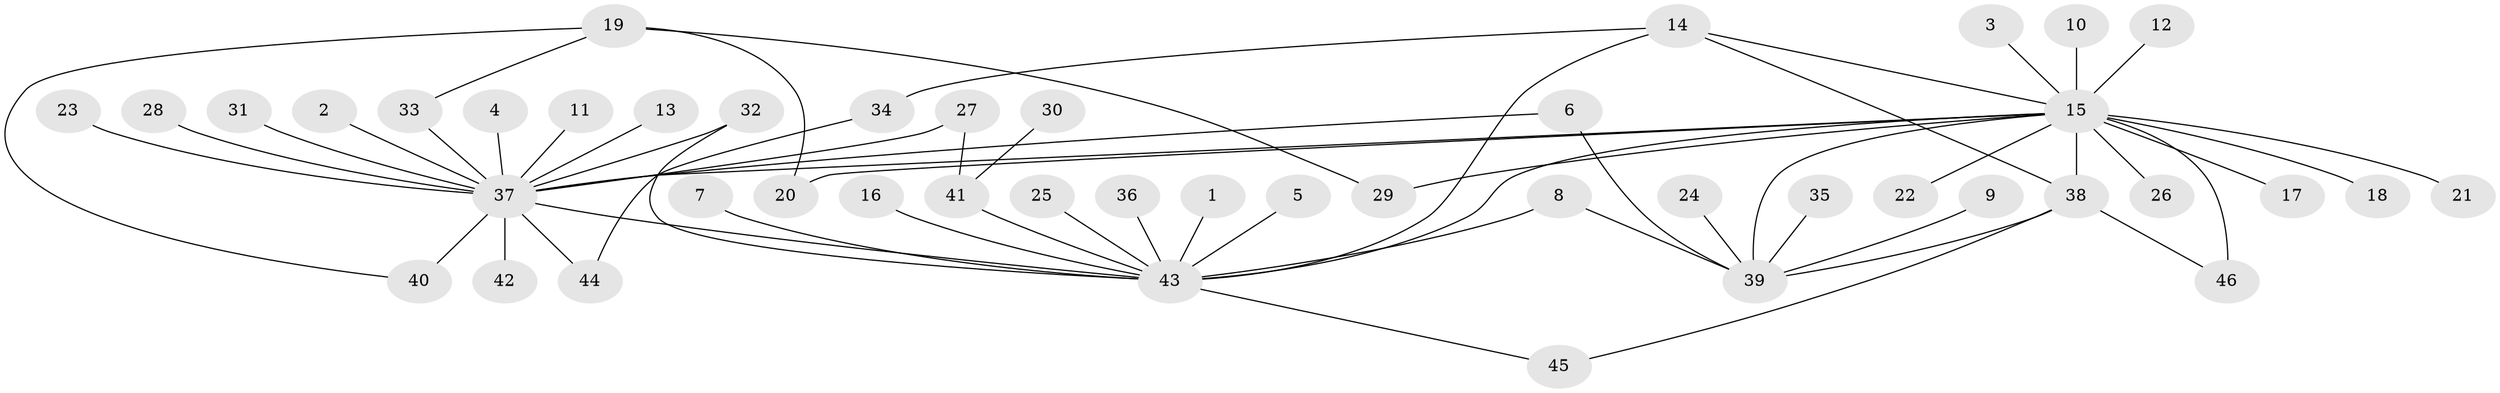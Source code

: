 // original degree distribution, {22: 0.011494252873563218, 17: 0.011494252873563218, 21: 0.011494252873563218, 1: 0.5402298850574713, 3: 0.12643678160919541, 7: 0.011494252873563218, 2: 0.21839080459770116, 5: 0.04597701149425287, 9: 0.011494252873563218, 4: 0.011494252873563218}
// Generated by graph-tools (version 1.1) at 2025/36/03/04/25 23:36:49]
// undirected, 46 vertices, 59 edges
graph export_dot {
  node [color=gray90,style=filled];
  1;
  2;
  3;
  4;
  5;
  6;
  7;
  8;
  9;
  10;
  11;
  12;
  13;
  14;
  15;
  16;
  17;
  18;
  19;
  20;
  21;
  22;
  23;
  24;
  25;
  26;
  27;
  28;
  29;
  30;
  31;
  32;
  33;
  34;
  35;
  36;
  37;
  38;
  39;
  40;
  41;
  42;
  43;
  44;
  45;
  46;
  1 -- 43 [weight=1.0];
  2 -- 37 [weight=1.0];
  3 -- 15 [weight=1.0];
  4 -- 37 [weight=1.0];
  5 -- 43 [weight=1.0];
  6 -- 37 [weight=1.0];
  6 -- 39 [weight=1.0];
  7 -- 43 [weight=1.0];
  8 -- 39 [weight=1.0];
  8 -- 43 [weight=2.0];
  9 -- 39 [weight=1.0];
  10 -- 15 [weight=1.0];
  11 -- 37 [weight=1.0];
  12 -- 15 [weight=1.0];
  13 -- 37 [weight=1.0];
  14 -- 15 [weight=1.0];
  14 -- 34 [weight=1.0];
  14 -- 38 [weight=1.0];
  14 -- 43 [weight=1.0];
  15 -- 17 [weight=1.0];
  15 -- 18 [weight=1.0];
  15 -- 20 [weight=1.0];
  15 -- 21 [weight=1.0];
  15 -- 22 [weight=1.0];
  15 -- 26 [weight=1.0];
  15 -- 29 [weight=1.0];
  15 -- 37 [weight=1.0];
  15 -- 38 [weight=2.0];
  15 -- 39 [weight=1.0];
  15 -- 43 [weight=1.0];
  15 -- 46 [weight=2.0];
  16 -- 43 [weight=1.0];
  19 -- 20 [weight=1.0];
  19 -- 29 [weight=1.0];
  19 -- 33 [weight=1.0];
  19 -- 40 [weight=1.0];
  23 -- 37 [weight=1.0];
  24 -- 39 [weight=1.0];
  25 -- 43 [weight=1.0];
  27 -- 37 [weight=1.0];
  27 -- 41 [weight=1.0];
  28 -- 37 [weight=1.0];
  30 -- 41 [weight=1.0];
  31 -- 37 [weight=1.0];
  32 -- 37 [weight=1.0];
  32 -- 43 [weight=1.0];
  33 -- 37 [weight=1.0];
  34 -- 44 [weight=1.0];
  35 -- 39 [weight=1.0];
  36 -- 43 [weight=1.0];
  37 -- 40 [weight=2.0];
  37 -- 42 [weight=1.0];
  37 -- 43 [weight=1.0];
  37 -- 44 [weight=1.0];
  38 -- 39 [weight=1.0];
  38 -- 45 [weight=1.0];
  38 -- 46 [weight=1.0];
  41 -- 43 [weight=1.0];
  43 -- 45 [weight=1.0];
}
